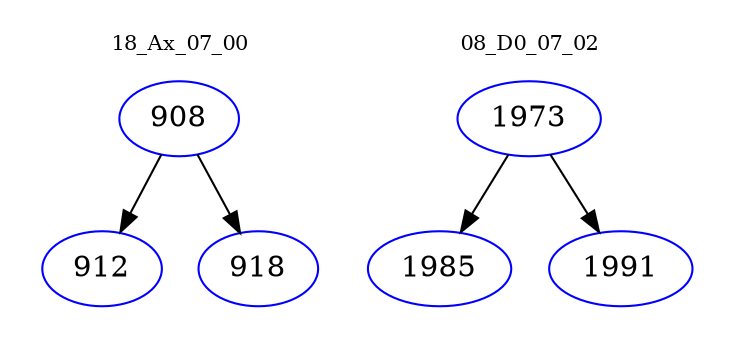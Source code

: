 digraph{
subgraph cluster_0 {
color = white
label = "18_Ax_07_00";
fontsize=10;
T0_908 [label="908", color="blue"]
T0_908 -> T0_912 [color="black"]
T0_912 [label="912", color="blue"]
T0_908 -> T0_918 [color="black"]
T0_918 [label="918", color="blue"]
}
subgraph cluster_1 {
color = white
label = "08_D0_07_02";
fontsize=10;
T1_1973 [label="1973", color="blue"]
T1_1973 -> T1_1985 [color="black"]
T1_1985 [label="1985", color="blue"]
T1_1973 -> T1_1991 [color="black"]
T1_1991 [label="1991", color="blue"]
}
}
